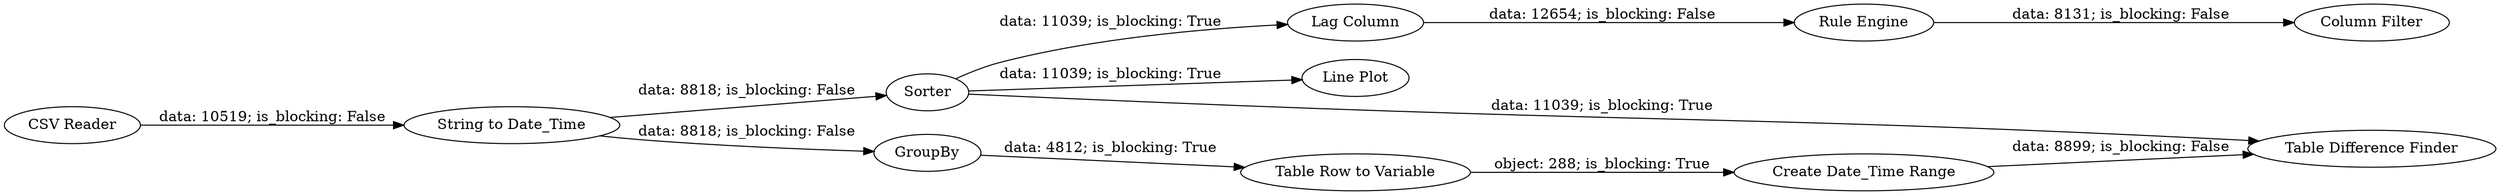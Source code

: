 digraph {
	"8774955548412576598_6" [label=Sorter]
	"8774955548412576598_5" [label="Create Date_Time Range"]
	"8774955548412576598_8" [label="Line Plot"]
	"8774955548412576598_10" [label="Rule Engine"]
	"8774955548412576598_3" [label=GroupBy]
	"8774955548412576598_1" [label="CSV Reader"]
	"8774955548412576598_2" [label="String to Date_Time"]
	"8774955548412576598_11" [label="Column Filter"]
	"8774955548412576598_7" [label="Table Difference Finder"]
	"8774955548412576598_9" [label="Lag Column"]
	"8774955548412576598_4" [label="Table Row to Variable"]
	"8774955548412576598_6" -> "8774955548412576598_8" [label="data: 11039; is_blocking: True"]
	"8774955548412576598_5" -> "8774955548412576598_7" [label="data: 8899; is_blocking: False"]
	"8774955548412576598_4" -> "8774955548412576598_5" [label="object: 288; is_blocking: True"]
	"8774955548412576598_6" -> "8774955548412576598_9" [label="data: 11039; is_blocking: True"]
	"8774955548412576598_6" -> "8774955548412576598_7" [label="data: 11039; is_blocking: True"]
	"8774955548412576598_9" -> "8774955548412576598_10" [label="data: 12654; is_blocking: False"]
	"8774955548412576598_3" -> "8774955548412576598_4" [label="data: 4812; is_blocking: True"]
	"8774955548412576598_2" -> "8774955548412576598_6" [label="data: 8818; is_blocking: False"]
	"8774955548412576598_2" -> "8774955548412576598_3" [label="data: 8818; is_blocking: False"]
	"8774955548412576598_10" -> "8774955548412576598_11" [label="data: 8131; is_blocking: False"]
	"8774955548412576598_1" -> "8774955548412576598_2" [label="data: 10519; is_blocking: False"]
	rankdir=LR
}
